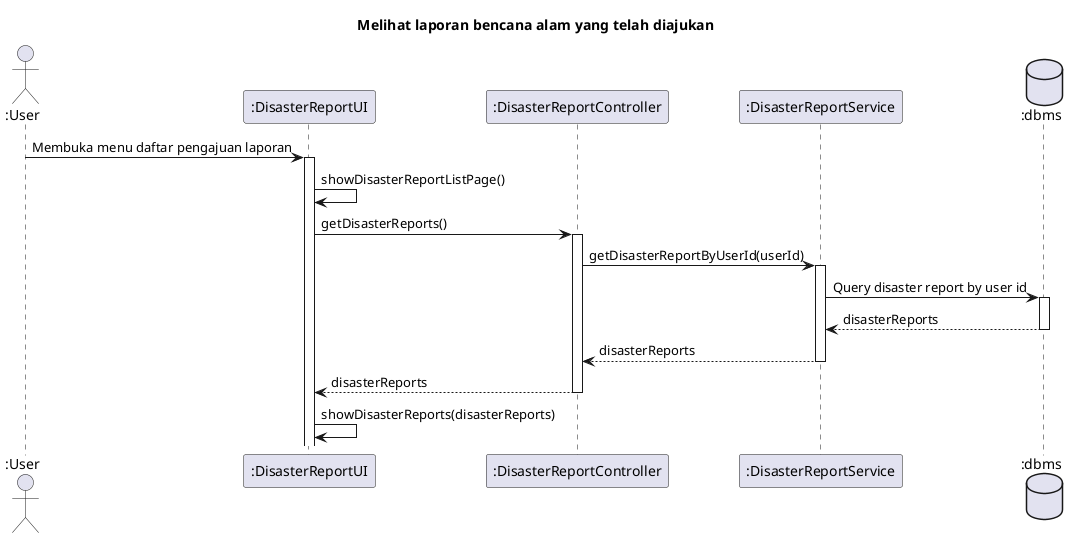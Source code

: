 @startuml SD-MAP-020 - Melihat laporan bencana alam yang telah diajukan

title Melihat laporan bencana alam yang telah diajukan

actor ":User" as user
participant ":DisasterReportUI" as view
participant ":DisasterReportController" as controller
participant ":DisasterReportService" as service
database ":dbms" as db

user -> view ++: Membuka menu daftar pengajuan laporan 
view -> view: showDisasterReportListPage()

view -> controller ++: getDisasterReports()
  controller -> service ++: getDisasterReportByUserId(userId)
    service -> db ++: Query disaster report by user id
      return disasterReports
    return disasterReports
  return disasterReports

view -> view: showDisasterReports(disasterReports)